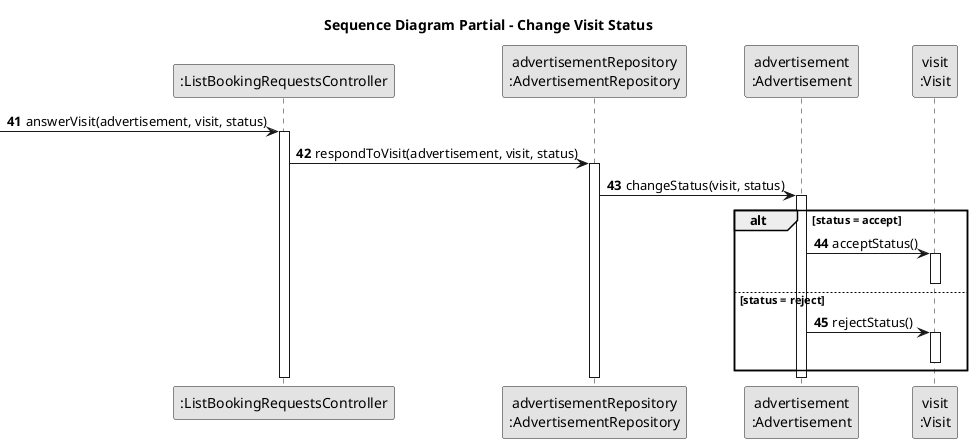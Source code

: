 @startuml Sequence Diagram Partial - Change Visit Status
skinparam monochrome true
skinparam packageStyle rectangle
skinparam shadowing false

title Sequence Diagram Partial - Change Visit Status
autonumber

'hide footbox
participant ":ListBookingRequestsController" as CTRL
participant "advertisementRepository\n:AdvertisementRepository" as AR
participant "advertisement\n:Advertisement" as Advertisement
participant "visit\n:Visit" as Visit

autonumber 41
 -> CTRL : answerVisit(advertisement, visit, status)
activate CTRL
	CTRL -> AR : respondToVisit(advertisement, visit, status)
	activate AR
		AR -> Advertisement : changeStatus(visit, status)
		activate  Advertisement
			alt status = accept
				Advertisement -> Visit : acceptStatus()
				activate Visit
				deactivate Visit
			else status = reject
				Advertisement -> Visit : rejectStatus()
				activate Visit
				deactivate Visit
			end
		deactivate Advertisement
	deactivate AR
deactivate CTRL

@enduml